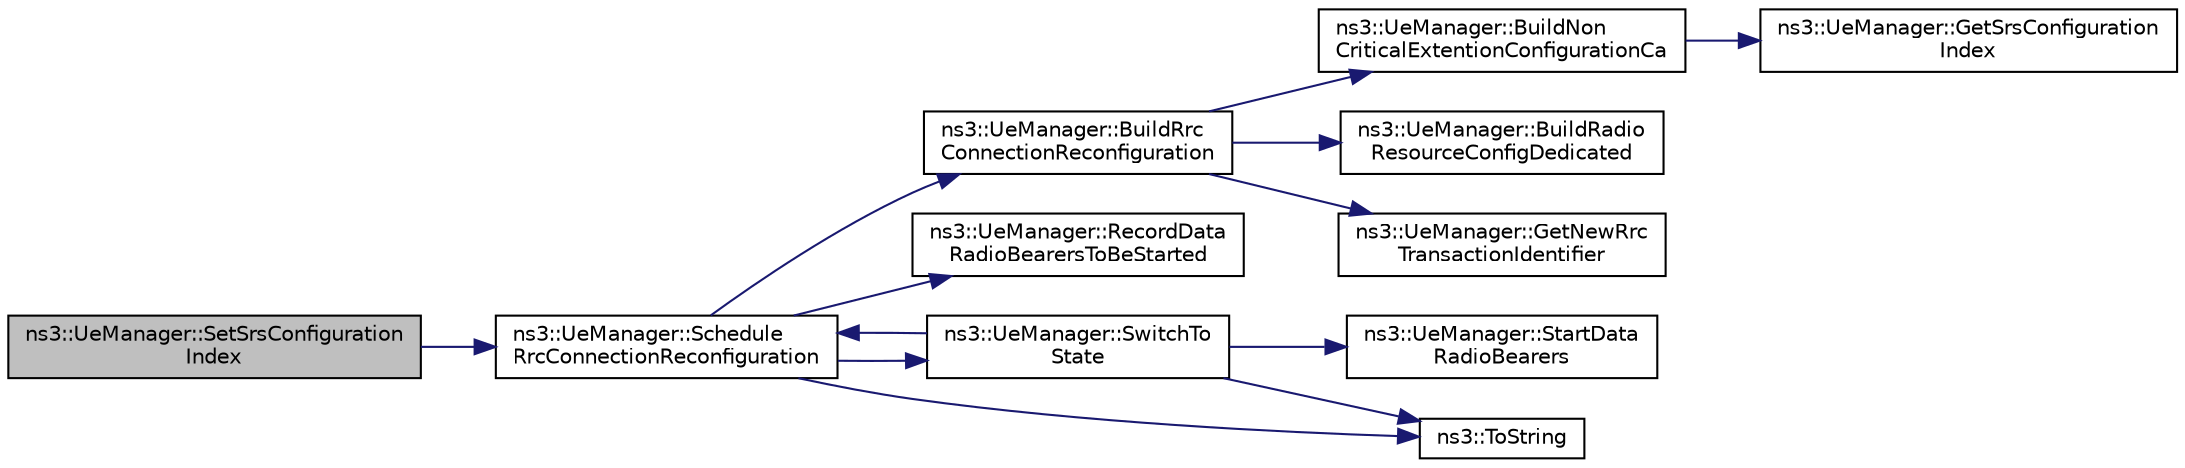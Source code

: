 digraph "ns3::UeManager::SetSrsConfigurationIndex"
{
 // LATEX_PDF_SIZE
  edge [fontname="Helvetica",fontsize="10",labelfontname="Helvetica",labelfontsize="10"];
  node [fontname="Helvetica",fontsize="10",shape=record];
  rankdir="LR";
  Node1 [label="ns3::UeManager::SetSrsConfiguration\lIndex",height=0.2,width=0.4,color="black", fillcolor="grey75", style="filled", fontcolor="black",tooltip="Set the SRS configuration index and do the necessary reconfiguration."];
  Node1 -> Node2 [color="midnightblue",fontsize="10",style="solid",fontname="Helvetica"];
  Node2 [label="ns3::UeManager::Schedule\lRrcConnectionReconfiguration",height=0.2,width=0.4,color="black", fillcolor="white", style="filled",URL="$classns3_1_1_ue_manager.html#add763d882c14c2f1414167668f6ca095",tooltip="schedule an RRC Connection Reconfiguration procedure with the UE"];
  Node2 -> Node3 [color="midnightblue",fontsize="10",style="solid",fontname="Helvetica"];
  Node3 [label="ns3::UeManager::BuildRrc\lConnectionReconfiguration",height=0.2,width=0.4,color="black", fillcolor="white", style="filled",URL="$classns3_1_1_ue_manager.html#a41bd82649d9703e339e3fe988f922a5f",tooltip=" "];
  Node3 -> Node4 [color="midnightblue",fontsize="10",style="solid",fontname="Helvetica"];
  Node4 [label="ns3::UeManager::BuildNon\lCriticalExtentionConfigurationCa",height=0.2,width=0.4,color="black", fillcolor="white", style="filled",URL="$classns3_1_1_ue_manager.html#a96d6f5624deebfbefc7e5acb779f5f2e",tooltip=" "];
  Node4 -> Node5 [color="midnightblue",fontsize="10",style="solid",fontname="Helvetica"];
  Node5 [label="ns3::UeManager::GetSrsConfiguration\lIndex",height=0.2,width=0.4,color="black", fillcolor="white", style="filled",URL="$classns3_1_1_ue_manager.html#abe564ef4c46692a478b485d4b4c9d960",tooltip=" "];
  Node3 -> Node6 [color="midnightblue",fontsize="10",style="solid",fontname="Helvetica"];
  Node6 [label="ns3::UeManager::BuildRadio\lResourceConfigDedicated",height=0.2,width=0.4,color="black", fillcolor="white", style="filled",URL="$classns3_1_1_ue_manager.html#ad5933233e726bf7443714ecb261358f0",tooltip=" "];
  Node3 -> Node7 [color="midnightblue",fontsize="10",style="solid",fontname="Helvetica"];
  Node7 [label="ns3::UeManager::GetNewRrc\lTransactionIdentifier",height=0.2,width=0.4,color="black", fillcolor="white", style="filled",URL="$classns3_1_1_ue_manager.html#a87e1b280b80dbd9e1aa0f91994882057",tooltip=" "];
  Node2 -> Node8 [color="midnightblue",fontsize="10",style="solid",fontname="Helvetica"];
  Node8 [label="ns3::UeManager::RecordData\lRadioBearersToBeStarted",height=0.2,width=0.4,color="black", fillcolor="white", style="filled",URL="$classns3_1_1_ue_manager.html#a104d92b26b4b7fe93099d74080f62ae3",tooltip="Start all configured data radio bearers."];
  Node2 -> Node9 [color="midnightblue",fontsize="10",style="solid",fontname="Helvetica"];
  Node9 [label="ns3::UeManager::SwitchTo\lState",height=0.2,width=0.4,color="black", fillcolor="white", style="filled",URL="$classns3_1_1_ue_manager.html#af2b5ad90fc6f16ffc4a91fbe8a522472",tooltip="Switch the UeManager to the given state."];
  Node9 -> Node2 [color="midnightblue",fontsize="10",style="solid",fontname="Helvetica"];
  Node9 -> Node10 [color="midnightblue",fontsize="10",style="solid",fontname="Helvetica"];
  Node10 [label="ns3::UeManager::StartData\lRadioBearers",height=0.2,width=0.4,color="black", fillcolor="white", style="filled",URL="$classns3_1_1_ue_manager.html#ad03d22d27261b89b6b575e16b5855bd5",tooltip="Start the data radio bearers that have been previously recorded to be started using RecordDataRadioBe..."];
  Node9 -> Node11 [color="midnightblue",fontsize="10",style="solid",fontname="Helvetica"];
  Node11 [label="ns3::ToString",height=0.2,width=0.4,color="black", fillcolor="white", style="filled",URL="$namespacens3.html#a3d1f7e1bec1972e2ae8d64673fcfcd9c",tooltip=" "];
  Node2 -> Node11 [color="midnightblue",fontsize="10",style="solid",fontname="Helvetica"];
}
